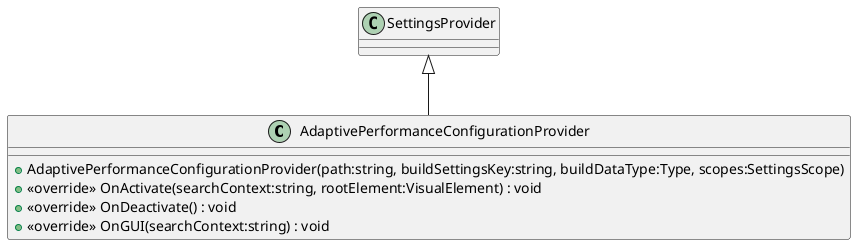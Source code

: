 @startuml
class AdaptivePerformanceConfigurationProvider {
    + AdaptivePerformanceConfigurationProvider(path:string, buildSettingsKey:string, buildDataType:Type, scopes:SettingsScope)
    + <<override>> OnActivate(searchContext:string, rootElement:VisualElement) : void
    + <<override>> OnDeactivate() : void
    + <<override>> OnGUI(searchContext:string) : void
}
SettingsProvider <|-- AdaptivePerformanceConfigurationProvider
@enduml
